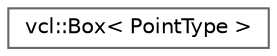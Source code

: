 digraph "Graphical Class Hierarchy"
{
 // LATEX_PDF_SIZE
  bgcolor="transparent";
  edge [fontname=Helvetica,fontsize=10,labelfontname=Helvetica,labelfontsize=10];
  node [fontname=Helvetica,fontsize=10,shape=box,height=0.2,width=0.4];
  rankdir="LR";
  Node0 [label="vcl::Box\< PointType \>",height=0.2,width=0.4,color="grey40", fillcolor="white", style="filled",URL="$classvcl_1_1Box.html",tooltip=" "];
}
